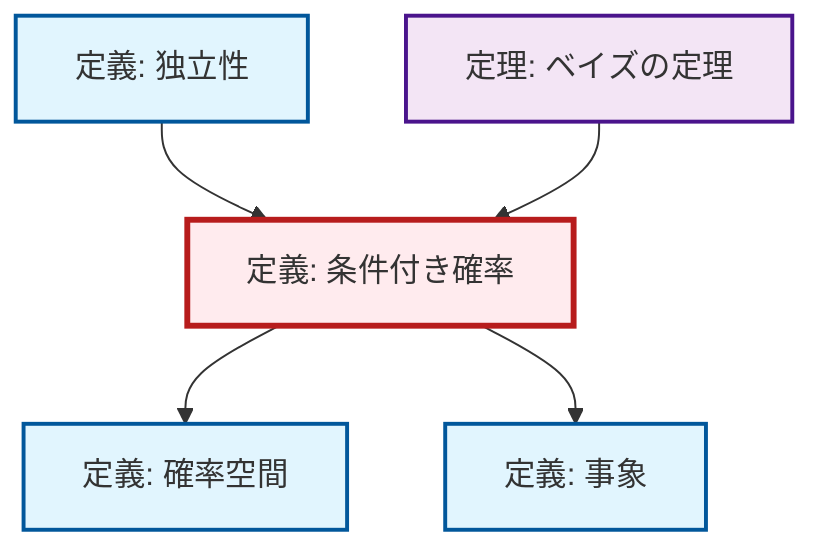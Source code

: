graph TD
    classDef definition fill:#e1f5fe,stroke:#01579b,stroke-width:2px
    classDef theorem fill:#f3e5f5,stroke:#4a148c,stroke-width:2px
    classDef axiom fill:#fff3e0,stroke:#e65100,stroke-width:2px
    classDef example fill:#e8f5e9,stroke:#1b5e20,stroke-width:2px
    classDef current fill:#ffebee,stroke:#b71c1c,stroke-width:3px
    def-conditional-probability["定義: 条件付き確率"]:::definition
    thm-bayes["定理: ベイズの定理"]:::theorem
    def-independence["定義: 独立性"]:::definition
    def-probability-space["定義: 確率空間"]:::definition
    def-event["定義: 事象"]:::definition
    def-conditional-probability --> def-probability-space
    def-independence --> def-conditional-probability
    thm-bayes --> def-conditional-probability
    def-conditional-probability --> def-event
    class def-conditional-probability current